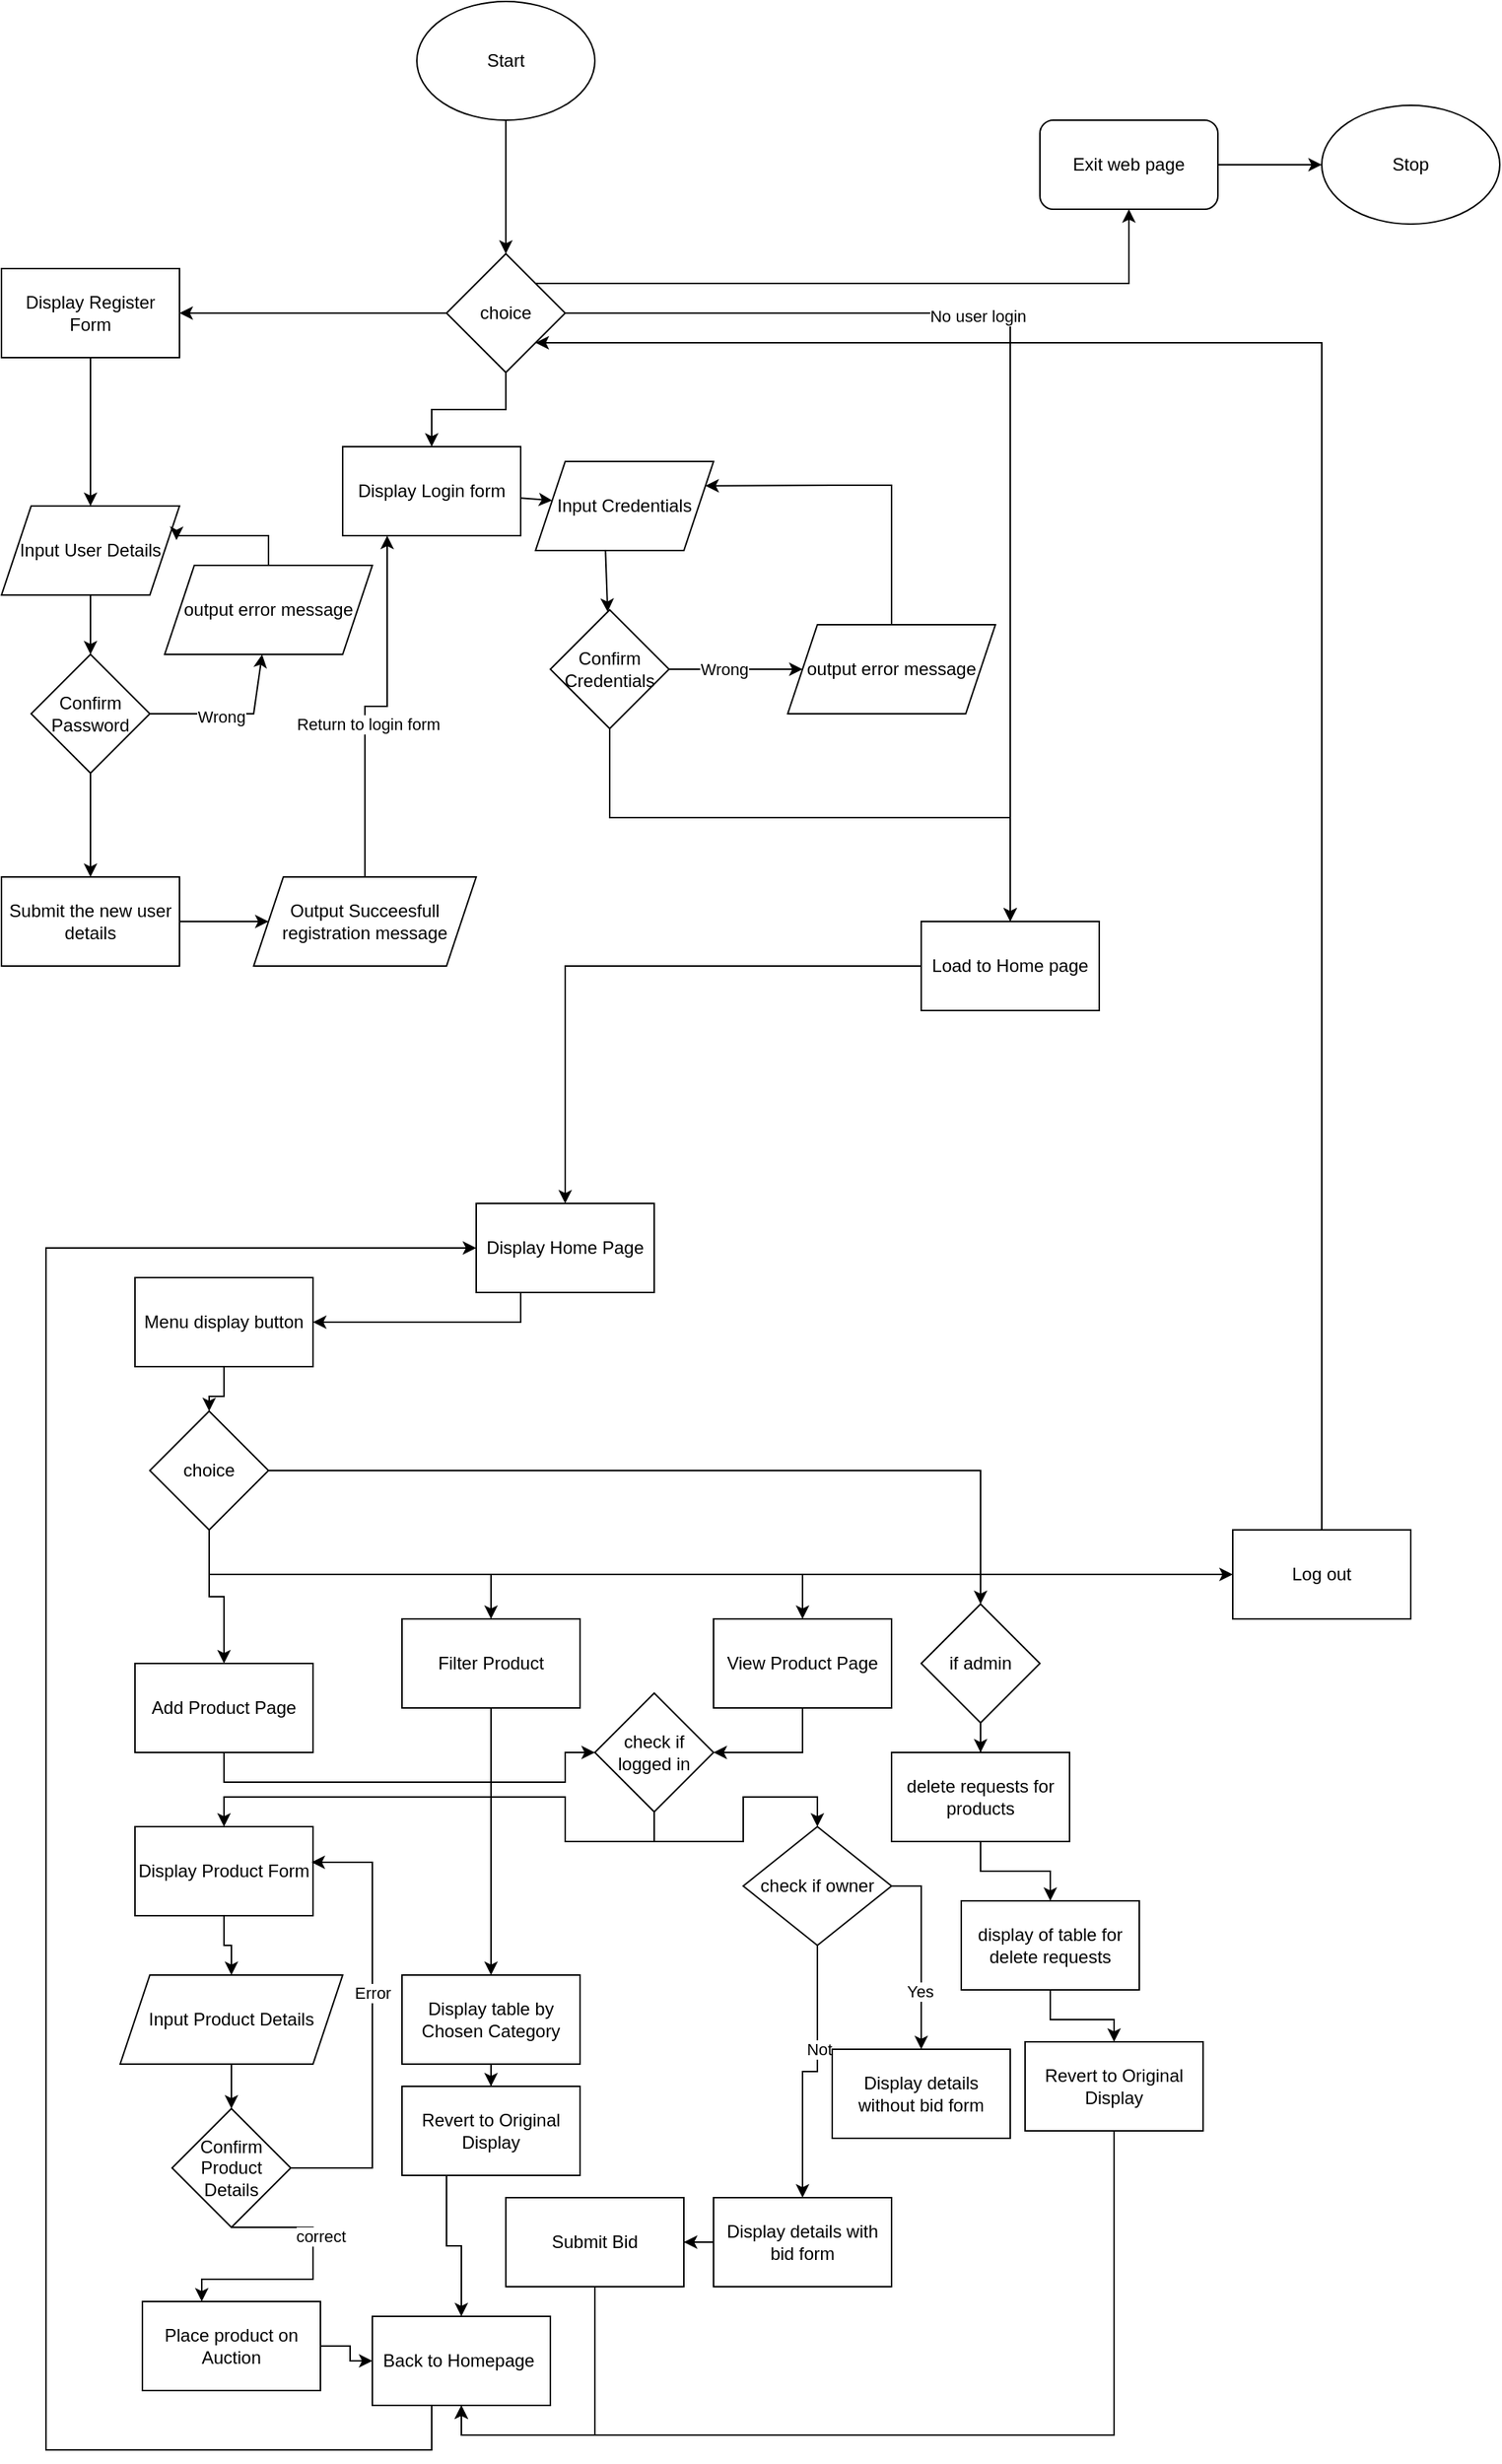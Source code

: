 <mxfile version="20.5.3" type="device"><diagram id="5DCxD7XjTuvPnf4Ruq_o" name="Page-1"><mxGraphModel dx="1304" dy="1781" grid="1" gridSize="10" guides="1" tooltips="1" connect="1" arrows="1" fold="1" page="1" pageScale="1" pageWidth="827" pageHeight="1169" math="0" shadow="0"><root><mxCell id="0"/><mxCell id="1" parent="0"/><mxCell id="v5emp8yMt-D4q9hpZf6n-45" style="edgeStyle=orthogonalEdgeStyle;rounded=0;orthogonalLoop=1;jettySize=auto;html=1;exitX=0.5;exitY=1;exitDx=0;exitDy=0;entryX=0;entryY=0.5;entryDx=0;entryDy=0;" parent="1" source="ExnltzUJ5DlaDDYqprKF-3" target="v5emp8yMt-D4q9hpZf6n-44" edge="1"><mxGeometry relative="1" as="geometry"/></mxCell><mxCell id="ExnltzUJ5DlaDDYqprKF-9" style="edgeStyle=orthogonalEdgeStyle;rounded=0;orthogonalLoop=1;jettySize=auto;html=1;exitX=0.25;exitY=1;exitDx=0;exitDy=0;entryX=1;entryY=0.5;entryDx=0;entryDy=0;" parent="1" source="v5emp8yMt-D4q9hpZf6n-1" target="ExnltzUJ5DlaDDYqprKF-2" edge="1"><mxGeometry relative="1" as="geometry"/></mxCell><mxCell id="v5emp8yMt-D4q9hpZf6n-1" value="Display Home Page" style="rounded=0;whiteSpace=wrap;html=1;fillColor=#FFFFFF;" parent="1" vertex="1"><mxGeometry x="380" y="-40" width="120" height="60" as="geometry"/></mxCell><mxCell id="9keB9CPtGMyWvXVF0KGU-46" style="edgeStyle=orthogonalEdgeStyle;rounded=0;orthogonalLoop=1;jettySize=auto;html=1;exitX=0.5;exitY=1;exitDx=0;exitDy=0;entryX=0;entryY=0.5;entryDx=0;entryDy=0;" edge="1" parent="1" source="v5emp8yMt-D4q9hpZf6n-7" target="9keB9CPtGMyWvXVF0KGU-37"><mxGeometry relative="1" as="geometry"><Array as="points"><mxPoint x="210" y="350"/><mxPoint x="440" y="350"/><mxPoint x="440" y="330"/></Array></mxGeometry></mxCell><mxCell id="v5emp8yMt-D4q9hpZf6n-7" value="Add Product Page" style="rounded=0;whiteSpace=wrap;html=1;fillColor=#FFFFFF;" parent="1" vertex="1"><mxGeometry x="150" y="270" width="120" height="60" as="geometry"/></mxCell><mxCell id="v5emp8yMt-D4q9hpZf6n-12" style="edgeStyle=orthogonalEdgeStyle;rounded=0;orthogonalLoop=1;jettySize=auto;html=1;exitX=0.5;exitY=1;exitDx=0;exitDy=0;" parent="1" source="v5emp8yMt-D4q9hpZf6n-8" target="v5emp8yMt-D4q9hpZf6n-10" edge="1"><mxGeometry relative="1" as="geometry"/></mxCell><mxCell id="v5emp8yMt-D4q9hpZf6n-8" value="Filter Product" style="rounded=0;whiteSpace=wrap;html=1;fillColor=#FFFFFF;" parent="1" vertex="1"><mxGeometry x="330" y="240" width="120" height="60" as="geometry"/></mxCell><mxCell id="9keB9CPtGMyWvXVF0KGU-45" style="edgeStyle=orthogonalEdgeStyle;rounded=0;orthogonalLoop=1;jettySize=auto;html=1;exitX=0.5;exitY=1;exitDx=0;exitDy=0;entryX=1;entryY=0.5;entryDx=0;entryDy=0;" edge="1" parent="1" source="v5emp8yMt-D4q9hpZf6n-9" target="9keB9CPtGMyWvXVF0KGU-37"><mxGeometry relative="1" as="geometry"/></mxCell><mxCell id="v5emp8yMt-D4q9hpZf6n-9" value="View Product Page" style="rounded=0;whiteSpace=wrap;html=1;fillColor=#FFFFFF;" parent="1" vertex="1"><mxGeometry x="540" y="240" width="120" height="60" as="geometry"/></mxCell><mxCell id="v5emp8yMt-D4q9hpZf6n-14" style="edgeStyle=orthogonalEdgeStyle;rounded=0;orthogonalLoop=1;jettySize=auto;html=1;exitX=0.5;exitY=1;exitDx=0;exitDy=0;" parent="1" source="v5emp8yMt-D4q9hpZf6n-10" target="v5emp8yMt-D4q9hpZf6n-13" edge="1"><mxGeometry relative="1" as="geometry"/></mxCell><mxCell id="v5emp8yMt-D4q9hpZf6n-10" value="Display table by Chosen Category" style="rounded=0;whiteSpace=wrap;html=1;fillColor=#FFFFFF;" parent="1" vertex="1"><mxGeometry x="330" y="480" width="120" height="60" as="geometry"/></mxCell><mxCell id="v5emp8yMt-D4q9hpZf6n-17" value="" style="edgeStyle=orthogonalEdgeStyle;rounded=0;orthogonalLoop=1;jettySize=auto;html=1;" parent="1" source="v5emp8yMt-D4q9hpZf6n-11" target="v5emp8yMt-D4q9hpZf6n-16" edge="1"><mxGeometry relative="1" as="geometry"/></mxCell><mxCell id="v5emp8yMt-D4q9hpZf6n-11" value="Display Product Form" style="rounded=0;whiteSpace=wrap;html=1;fillColor=#FFFFFF;" parent="1" vertex="1"><mxGeometry x="150" y="380" width="120" height="60" as="geometry"/></mxCell><mxCell id="9keB9CPtGMyWvXVF0KGU-48" style="edgeStyle=orthogonalEdgeStyle;rounded=0;orthogonalLoop=1;jettySize=auto;html=1;exitX=0.25;exitY=1;exitDx=0;exitDy=0;" edge="1" parent="1" source="v5emp8yMt-D4q9hpZf6n-13" target="v5emp8yMt-D4q9hpZf6n-28"><mxGeometry relative="1" as="geometry"/></mxCell><mxCell id="v5emp8yMt-D4q9hpZf6n-13" value="Revert to Original Display" style="rounded=0;whiteSpace=wrap;html=1;" parent="1" vertex="1"><mxGeometry x="330" y="555" width="120" height="60" as="geometry"/></mxCell><mxCell id="v5emp8yMt-D4q9hpZf6n-23" value="" style="edgeStyle=orthogonalEdgeStyle;rounded=0;orthogonalLoop=1;jettySize=auto;html=1;" parent="1" source="v5emp8yMt-D4q9hpZf6n-16" target="v5emp8yMt-D4q9hpZf6n-22" edge="1"><mxGeometry relative="1" as="geometry"/></mxCell><mxCell id="v5emp8yMt-D4q9hpZf6n-16" value="Input Product Details&lt;br&gt;" style="shape=parallelogram;perimeter=parallelogramPerimeter;whiteSpace=wrap;html=1;fixedSize=1;fillColor=#FFFFFF;rounded=0;" parent="1" vertex="1"><mxGeometry x="140" y="480" width="150" height="60" as="geometry"/></mxCell><mxCell id="v5emp8yMt-D4q9hpZf6n-24" style="edgeStyle=orthogonalEdgeStyle;rounded=0;orthogonalLoop=1;jettySize=auto;html=1;exitX=1;exitY=0.5;exitDx=0;exitDy=0;entryX=0.992;entryY=0.4;entryDx=0;entryDy=0;entryPerimeter=0;" parent="1" source="v5emp8yMt-D4q9hpZf6n-22" target="v5emp8yMt-D4q9hpZf6n-11" edge="1"><mxGeometry relative="1" as="geometry"><Array as="points"><mxPoint x="310" y="610"/><mxPoint x="310" y="404"/></Array></mxGeometry></mxCell><mxCell id="v5emp8yMt-D4q9hpZf6n-25" value="Error" style="edgeLabel;html=1;align=center;verticalAlign=middle;resizable=0;points=[];" parent="v5emp8yMt-D4q9hpZf6n-24" vertex="1" connectable="0"><mxGeometry x="0.146" relative="1" as="geometry"><mxPoint as="offset"/></mxGeometry></mxCell><mxCell id="v5emp8yMt-D4q9hpZf6n-27" style="edgeStyle=orthogonalEdgeStyle;rounded=0;orthogonalLoop=1;jettySize=auto;html=1;exitX=0.5;exitY=1;exitDx=0;exitDy=0;" parent="1" source="v5emp8yMt-D4q9hpZf6n-22" target="v5emp8yMt-D4q9hpZf6n-26" edge="1"><mxGeometry relative="1" as="geometry"><Array as="points"><mxPoint x="270" y="650"/><mxPoint x="270" y="685"/><mxPoint x="195" y="685"/></Array></mxGeometry></mxCell><mxCell id="v5emp8yMt-D4q9hpZf6n-50" value="correct" style="edgeLabel;html=1;align=center;verticalAlign=middle;resizable=0;points=[];" parent="v5emp8yMt-D4q9hpZf6n-27" vertex="1" connectable="0"><mxGeometry x="-0.1" y="5" relative="1" as="geometry"><mxPoint y="-20" as="offset"/></mxGeometry></mxCell><mxCell id="v5emp8yMt-D4q9hpZf6n-22" value="Confirm Product Details" style="rhombus;whiteSpace=wrap;html=1;fillColor=#FFFFFF;rounded=0;" parent="1" vertex="1"><mxGeometry x="175" y="570" width="80" height="80" as="geometry"/></mxCell><mxCell id="v5emp8yMt-D4q9hpZf6n-29" value="" style="edgeStyle=orthogonalEdgeStyle;rounded=0;orthogonalLoop=1;jettySize=auto;html=1;" parent="1" source="v5emp8yMt-D4q9hpZf6n-26" target="v5emp8yMt-D4q9hpZf6n-28" edge="1"><mxGeometry relative="1" as="geometry"/></mxCell><mxCell id="v5emp8yMt-D4q9hpZf6n-26" value="Place product on Auction" style="rounded=0;whiteSpace=wrap;html=1;" parent="1" vertex="1"><mxGeometry x="155" y="700" width="120" height="60" as="geometry"/></mxCell><mxCell id="v5emp8yMt-D4q9hpZf6n-30" style="edgeStyle=orthogonalEdgeStyle;rounded=0;orthogonalLoop=1;jettySize=auto;html=1;entryX=0;entryY=0.5;entryDx=0;entryDy=0;" parent="1" source="v5emp8yMt-D4q9hpZf6n-28" target="v5emp8yMt-D4q9hpZf6n-1" edge="1"><mxGeometry relative="1" as="geometry"><Array as="points"><mxPoint x="350" y="800"/><mxPoint x="90" y="800"/><mxPoint x="90" y="-10"/></Array></mxGeometry></mxCell><mxCell id="v5emp8yMt-D4q9hpZf6n-28" value="Back to Homepage&amp;nbsp;" style="whiteSpace=wrap;html=1;rounded=0;" parent="1" vertex="1"><mxGeometry x="310" y="710" width="120" height="60" as="geometry"/></mxCell><mxCell id="v5emp8yMt-D4q9hpZf6n-34" value="" style="edgeStyle=orthogonalEdgeStyle;rounded=0;orthogonalLoop=1;jettySize=auto;html=1;" parent="1" source="v5emp8yMt-D4q9hpZf6n-31" target="v5emp8yMt-D4q9hpZf6n-33" edge="1"><mxGeometry relative="1" as="geometry"/></mxCell><mxCell id="v5emp8yMt-D4q9hpZf6n-39" value="Not" style="edgeLabel;html=1;align=center;verticalAlign=middle;resizable=0;points=[];" parent="v5emp8yMt-D4q9hpZf6n-34" vertex="1" connectable="0"><mxGeometry x="-0.222" y="1" relative="1" as="geometry"><mxPoint as="offset"/></mxGeometry></mxCell><mxCell id="v5emp8yMt-D4q9hpZf6n-38" value="" style="edgeStyle=orthogonalEdgeStyle;rounded=0;orthogonalLoop=1;jettySize=auto;html=1;exitX=1;exitY=0.5;exitDx=0;exitDy=0;" parent="1" source="v5emp8yMt-D4q9hpZf6n-31" target="v5emp8yMt-D4q9hpZf6n-37" edge="1"><mxGeometry relative="1" as="geometry"/></mxCell><mxCell id="v5emp8yMt-D4q9hpZf6n-40" value="Yes" style="edgeLabel;html=1;align=center;verticalAlign=middle;resizable=0;points=[];" parent="v5emp8yMt-D4q9hpZf6n-38" vertex="1" connectable="0"><mxGeometry x="0.392" y="-1" relative="1" as="geometry"><mxPoint as="offset"/></mxGeometry></mxCell><mxCell id="v5emp8yMt-D4q9hpZf6n-31" value="check if owner&lt;br&gt;" style="rhombus;whiteSpace=wrap;html=1;fillColor=#FFFFFF;rounded=0;" parent="1" vertex="1"><mxGeometry x="560" y="380" width="100" height="80" as="geometry"/></mxCell><mxCell id="v5emp8yMt-D4q9hpZf6n-42" value="" style="edgeStyle=orthogonalEdgeStyle;rounded=0;orthogonalLoop=1;jettySize=auto;html=1;" parent="1" source="v5emp8yMt-D4q9hpZf6n-33" target="v5emp8yMt-D4q9hpZf6n-41" edge="1"><mxGeometry relative="1" as="geometry"/></mxCell><mxCell id="v5emp8yMt-D4q9hpZf6n-33" value="Display details with bid form" style="whiteSpace=wrap;html=1;fillColor=#FFFFFF;rounded=0;" parent="1" vertex="1"><mxGeometry x="540" y="630" width="120" height="60" as="geometry"/></mxCell><mxCell id="v5emp8yMt-D4q9hpZf6n-37" value="Display details without bid form" style="whiteSpace=wrap;html=1;fillColor=#FFFFFF;rounded=0;" parent="1" vertex="1"><mxGeometry x="620" y="530" width="120" height="60" as="geometry"/></mxCell><mxCell id="v5emp8yMt-D4q9hpZf6n-43" style="edgeStyle=orthogonalEdgeStyle;rounded=0;orthogonalLoop=1;jettySize=auto;html=1;exitX=0.5;exitY=1;exitDx=0;exitDy=0;entryX=0.5;entryY=1;entryDx=0;entryDy=0;" parent="1" source="v5emp8yMt-D4q9hpZf6n-41" target="v5emp8yMt-D4q9hpZf6n-28" edge="1"><mxGeometry relative="1" as="geometry"/></mxCell><mxCell id="v5emp8yMt-D4q9hpZf6n-41" value="Submit Bid" style="whiteSpace=wrap;html=1;fillColor=#FFFFFF;rounded=0;" parent="1" vertex="1"><mxGeometry x="400" y="630" width="120" height="60" as="geometry"/></mxCell><mxCell id="9keB9CPtGMyWvXVF0KGU-51" style="edgeStyle=orthogonalEdgeStyle;rounded=0;orthogonalLoop=1;jettySize=auto;html=1;exitX=0.5;exitY=0;exitDx=0;exitDy=0;entryX=1;entryY=1;entryDx=0;entryDy=0;" edge="1" parent="1" source="v5emp8yMt-D4q9hpZf6n-44" target="9keB9CPtGMyWvXVF0KGU-6"><mxGeometry relative="1" as="geometry"><Array as="points"><mxPoint x="950" y="-620"/></Array></mxGeometry></mxCell><mxCell id="v5emp8yMt-D4q9hpZf6n-44" value="Log out" style="rounded=0;whiteSpace=wrap;html=1;fillColor=#FFFFFF;" parent="1" vertex="1"><mxGeometry x="890" y="180" width="120" height="60" as="geometry"/></mxCell><mxCell id="ExnltzUJ5DlaDDYqprKF-4" style="edgeStyle=orthogonalEdgeStyle;rounded=0;orthogonalLoop=1;jettySize=auto;html=1;exitX=0.5;exitY=1;exitDx=0;exitDy=0;" parent="1" source="ExnltzUJ5DlaDDYqprKF-2" target="ExnltzUJ5DlaDDYqprKF-3" edge="1"><mxGeometry relative="1" as="geometry"/></mxCell><mxCell id="ExnltzUJ5DlaDDYqprKF-2" value="Menu display button" style="rounded=0;whiteSpace=wrap;html=1;" parent="1" vertex="1"><mxGeometry x="150" y="10" width="120" height="60" as="geometry"/></mxCell><mxCell id="ExnltzUJ5DlaDDYqprKF-5" style="edgeStyle=orthogonalEdgeStyle;rounded=0;orthogonalLoop=1;jettySize=auto;html=1;exitX=0.5;exitY=1;exitDx=0;exitDy=0;entryX=0.5;entryY=0;entryDx=0;entryDy=0;" parent="1" source="ExnltzUJ5DlaDDYqprKF-3" target="v5emp8yMt-D4q9hpZf6n-7" edge="1"><mxGeometry relative="1" as="geometry"/></mxCell><mxCell id="ExnltzUJ5DlaDDYqprKF-6" style="edgeStyle=orthogonalEdgeStyle;rounded=0;orthogonalLoop=1;jettySize=auto;html=1;exitX=0.5;exitY=1;exitDx=0;exitDy=0;" parent="1" source="ExnltzUJ5DlaDDYqprKF-3" target="v5emp8yMt-D4q9hpZf6n-8" edge="1"><mxGeometry relative="1" as="geometry"/></mxCell><mxCell id="ExnltzUJ5DlaDDYqprKF-8" style="edgeStyle=orthogonalEdgeStyle;rounded=0;orthogonalLoop=1;jettySize=auto;html=1;exitX=0.5;exitY=1;exitDx=0;exitDy=0;" parent="1" source="ExnltzUJ5DlaDDYqprKF-3" target="v5emp8yMt-D4q9hpZf6n-9" edge="1"><mxGeometry relative="1" as="geometry"/></mxCell><mxCell id="ExnltzUJ5DlaDDYqprKF-11" style="edgeStyle=orthogonalEdgeStyle;rounded=0;orthogonalLoop=1;jettySize=auto;html=1;exitX=1;exitY=0.5;exitDx=0;exitDy=0;" parent="1" source="ExnltzUJ5DlaDDYqprKF-3" target="ExnltzUJ5DlaDDYqprKF-10" edge="1"><mxGeometry relative="1" as="geometry"/></mxCell><mxCell id="ExnltzUJ5DlaDDYqprKF-3" value="choice" style="rhombus;whiteSpace=wrap;html=1;" parent="1" vertex="1"><mxGeometry x="160" y="100" width="80" height="80" as="geometry"/></mxCell><mxCell id="ExnltzUJ5DlaDDYqprKF-13" style="edgeStyle=orthogonalEdgeStyle;rounded=0;orthogonalLoop=1;jettySize=auto;html=1;exitX=0.5;exitY=1;exitDx=0;exitDy=0;" parent="1" source="ExnltzUJ5DlaDDYqprKF-10" target="ExnltzUJ5DlaDDYqprKF-12" edge="1"><mxGeometry relative="1" as="geometry"/></mxCell><mxCell id="ExnltzUJ5DlaDDYqprKF-10" value="if admin" style="rhombus;whiteSpace=wrap;html=1;" parent="1" vertex="1"><mxGeometry x="680" y="230" width="80" height="80" as="geometry"/></mxCell><mxCell id="ExnltzUJ5DlaDDYqprKF-16" style="edgeStyle=orthogonalEdgeStyle;rounded=0;orthogonalLoop=1;jettySize=auto;html=1;exitX=0.5;exitY=1;exitDx=0;exitDy=0;" parent="1" source="ExnltzUJ5DlaDDYqprKF-12" target="ExnltzUJ5DlaDDYqprKF-15" edge="1"><mxGeometry relative="1" as="geometry"/></mxCell><mxCell id="ExnltzUJ5DlaDDYqprKF-12" value="delete requests for products" style="rounded=0;whiteSpace=wrap;html=1;" parent="1" vertex="1"><mxGeometry x="660" y="330" width="120" height="60" as="geometry"/></mxCell><mxCell id="ExnltzUJ5DlaDDYqprKF-18" style="edgeStyle=orthogonalEdgeStyle;rounded=0;orthogonalLoop=1;jettySize=auto;html=1;exitX=0.5;exitY=1;exitDx=0;exitDy=0;" parent="1" source="ExnltzUJ5DlaDDYqprKF-15" target="ExnltzUJ5DlaDDYqprKF-17" edge="1"><mxGeometry relative="1" as="geometry"/></mxCell><mxCell id="ExnltzUJ5DlaDDYqprKF-15" value="display of table for delete requests" style="rounded=0;whiteSpace=wrap;html=1;" parent="1" vertex="1"><mxGeometry x="707" y="430" width="120" height="60" as="geometry"/></mxCell><mxCell id="9keB9CPtGMyWvXVF0KGU-49" style="edgeStyle=orthogonalEdgeStyle;rounded=0;orthogonalLoop=1;jettySize=auto;html=1;exitX=0.5;exitY=1;exitDx=0;exitDy=0;entryX=0.5;entryY=1;entryDx=0;entryDy=0;" edge="1" parent="1" source="ExnltzUJ5DlaDDYqprKF-17" target="v5emp8yMt-D4q9hpZf6n-28"><mxGeometry relative="1" as="geometry"><Array as="points"><mxPoint x="810" y="790"/><mxPoint x="370" y="790"/></Array></mxGeometry></mxCell><mxCell id="ExnltzUJ5DlaDDYqprKF-17" value="Revert to Original Display" style="rounded=0;whiteSpace=wrap;html=1;" parent="1" vertex="1"><mxGeometry x="750" y="525" width="120" height="60" as="geometry"/></mxCell><mxCell id="9keB9CPtGMyWvXVF0KGU-2" value="" style="endArrow=classic;html=1;rounded=0;" edge="1" parent="1" source="9keB9CPtGMyWvXVF0KGU-61" target="9keB9CPtGMyWvXVF0KGU-6"><mxGeometry width="50" height="50" relative="1" as="geometry"><mxPoint x="400.0" y="-740" as="sourcePoint"/><mxPoint x="400" y="-580" as="targetPoint"/></mxGeometry></mxCell><mxCell id="9keB9CPtGMyWvXVF0KGU-3" value="" style="edgeStyle=orthogonalEdgeStyle;rounded=0;orthogonalLoop=1;jettySize=auto;html=1;" edge="1" parent="1" source="9keB9CPtGMyWvXVF0KGU-6" target="9keB9CPtGMyWvXVF0KGU-7"><mxGeometry relative="1" as="geometry"/></mxCell><mxCell id="9keB9CPtGMyWvXVF0KGU-4" style="edgeStyle=orthogonalEdgeStyle;rounded=0;orthogonalLoop=1;jettySize=auto;html=1;exitX=1;exitY=0.5;exitDx=0;exitDy=0;" edge="1" parent="1" source="9keB9CPtGMyWvXVF0KGU-6" target="9keB9CPtGMyWvXVF0KGU-32"><mxGeometry relative="1" as="geometry"><mxPoint x="560" y="-640" as="targetPoint"/></mxGeometry></mxCell><mxCell id="9keB9CPtGMyWvXVF0KGU-5" value="No user login" style="edgeLabel;html=1;align=center;verticalAlign=middle;resizable=0;points=[];" vertex="1" connectable="0" parent="9keB9CPtGMyWvXVF0KGU-4"><mxGeometry x="-0.217" y="-2" relative="1" as="geometry"><mxPoint as="offset"/></mxGeometry></mxCell><mxCell id="9keB9CPtGMyWvXVF0KGU-55" style="edgeStyle=orthogonalEdgeStyle;rounded=0;orthogonalLoop=1;jettySize=auto;html=1;exitX=1;exitY=0;exitDx=0;exitDy=0;" edge="1" parent="1" source="9keB9CPtGMyWvXVF0KGU-6" target="9keB9CPtGMyWvXVF0KGU-56"><mxGeometry relative="1" as="geometry"><mxPoint x="810.059" y="-709.941" as="targetPoint"/></mxGeometry></mxCell><mxCell id="9keB9CPtGMyWvXVF0KGU-6" value="choice" style="rhombus;whiteSpace=wrap;html=1;" vertex="1" parent="1"><mxGeometry x="360" y="-680" width="80" height="80" as="geometry"/></mxCell><mxCell id="9keB9CPtGMyWvXVF0KGU-7" value="Display Login form" style="whiteSpace=wrap;html=1;" vertex="1" parent="1"><mxGeometry x="290" y="-550" width="120" height="60" as="geometry"/></mxCell><mxCell id="9keB9CPtGMyWvXVF0KGU-8" value="Input Credentials" style="shape=parallelogram;perimeter=parallelogramPerimeter;whiteSpace=wrap;html=1;fixedSize=1;" vertex="1" parent="1"><mxGeometry x="420" y="-540" width="120" height="60" as="geometry"/></mxCell><mxCell id="9keB9CPtGMyWvXVF0KGU-9" value="" style="endArrow=classic;html=1;rounded=0;" edge="1" parent="1" source="9keB9CPtGMyWvXVF0KGU-7" target="9keB9CPtGMyWvXVF0KGU-8"><mxGeometry width="50" height="50" relative="1" as="geometry"><mxPoint x="540" y="-560" as="sourcePoint"/><mxPoint x="590" y="-610" as="targetPoint"/></mxGeometry></mxCell><mxCell id="9keB9CPtGMyWvXVF0KGU-10" value="" style="endArrow=classic;html=1;rounded=0;exitX=0.393;exitY=1.003;exitDx=0;exitDy=0;exitPerimeter=0;" edge="1" parent="1" source="9keB9CPtGMyWvXVF0KGU-8" target="9keB9CPtGMyWvXVF0KGU-13"><mxGeometry width="50" height="50" relative="1" as="geometry"><mxPoint x="540" y="-430" as="sourcePoint"/><mxPoint x="540" y="-340" as="targetPoint"/></mxGeometry></mxCell><mxCell id="9keB9CPtGMyWvXVF0KGU-11" value="" style="edgeStyle=orthogonalEdgeStyle;rounded=0;orthogonalLoop=1;jettySize=auto;html=1;entryX=0;entryY=0.5;entryDx=0;entryDy=0;" edge="1" parent="1" source="9keB9CPtGMyWvXVF0KGU-13" target="9keB9CPtGMyWvXVF0KGU-14"><mxGeometry relative="1" as="geometry"><mxPoint x="640" y="-300" as="targetPoint"/></mxGeometry></mxCell><mxCell id="9keB9CPtGMyWvXVF0KGU-12" value="Wrong" style="edgeLabel;html=1;align=center;verticalAlign=middle;resizable=0;points=[];" vertex="1" connectable="0" parent="9keB9CPtGMyWvXVF0KGU-11"><mxGeometry x="0.34" y="3" relative="1" as="geometry"><mxPoint x="-24" y="3" as="offset"/></mxGeometry></mxCell><mxCell id="9keB9CPtGMyWvXVF0KGU-13" value="Confirm Credentials" style="rhombus;whiteSpace=wrap;html=1;" vertex="1" parent="1"><mxGeometry x="430" y="-440" width="80" height="80" as="geometry"/></mxCell><mxCell id="9keB9CPtGMyWvXVF0KGU-14" value="output error message" style="shape=parallelogram;perimeter=parallelogramPerimeter;whiteSpace=wrap;html=1;fixedSize=1;" vertex="1" parent="1"><mxGeometry x="590" y="-430" width="140" height="60" as="geometry"/></mxCell><mxCell id="9keB9CPtGMyWvXVF0KGU-15" value="" style="endArrow=classic;html=1;rounded=0;entryX=1;entryY=0.25;entryDx=0;entryDy=0;" edge="1" parent="1" source="9keB9CPtGMyWvXVF0KGU-14" target="9keB9CPtGMyWvXVF0KGU-8"><mxGeometry width="50" height="50" relative="1" as="geometry"><mxPoint x="540" y="-440" as="sourcePoint"/><mxPoint x="550" y="-480" as="targetPoint"/><Array as="points"><mxPoint x="660" y="-524"/><mxPoint x="620" y="-524"/></Array></mxGeometry></mxCell><mxCell id="9keB9CPtGMyWvXVF0KGU-16" value="Display Register Form" style="whiteSpace=wrap;html=1;" vertex="1" parent="1"><mxGeometry x="60" y="-670" width="120" height="60" as="geometry"/></mxCell><mxCell id="9keB9CPtGMyWvXVF0KGU-17" value="" style="endArrow=classic;html=1;rounded=0;exitX=0;exitY=0.5;exitDx=0;exitDy=0;entryX=1;entryY=0.5;entryDx=0;entryDy=0;" edge="1" parent="1" source="9keB9CPtGMyWvXVF0KGU-6" target="9keB9CPtGMyWvXVF0KGU-16"><mxGeometry width="50" height="50" relative="1" as="geometry"><mxPoint x="560" y="-340" as="sourcePoint"/><mxPoint x="610" y="-390" as="targetPoint"/></mxGeometry></mxCell><mxCell id="9keB9CPtGMyWvXVF0KGU-18" value="" style="endArrow=classic;html=1;rounded=0;exitX=0.5;exitY=1;exitDx=0;exitDy=0;" edge="1" parent="1" source="9keB9CPtGMyWvXVF0KGU-16" target="9keB9CPtGMyWvXVF0KGU-20"><mxGeometry width="50" height="50" relative="1" as="geometry"><mxPoint x="560" y="-350" as="sourcePoint"/><mxPoint x="250" y="-460" as="targetPoint"/></mxGeometry></mxCell><mxCell id="9keB9CPtGMyWvXVF0KGU-19" value="" style="edgeStyle=orthogonalEdgeStyle;rounded=0;orthogonalLoop=1;jettySize=auto;html=1;" edge="1" parent="1" source="9keB9CPtGMyWvXVF0KGU-20" target="9keB9CPtGMyWvXVF0KGU-22"><mxGeometry relative="1" as="geometry"/></mxCell><mxCell id="9keB9CPtGMyWvXVF0KGU-20" value="Input User Details" style="shape=parallelogram;perimeter=parallelogramPerimeter;whiteSpace=wrap;html=1;fixedSize=1;" vertex="1" parent="1"><mxGeometry x="60" y="-510" width="120" height="60" as="geometry"/></mxCell><mxCell id="9keB9CPtGMyWvXVF0KGU-21" value="" style="edgeStyle=orthogonalEdgeStyle;rounded=0;orthogonalLoop=1;jettySize=auto;html=1;" edge="1" parent="1" source="9keB9CPtGMyWvXVF0KGU-22" target="9keB9CPtGMyWvXVF0KGU-27"><mxGeometry relative="1" as="geometry"/></mxCell><mxCell id="9keB9CPtGMyWvXVF0KGU-22" value="Confirm Password" style="rhombus;whiteSpace=wrap;html=1;" vertex="1" parent="1"><mxGeometry x="80" y="-410" width="80" height="80" as="geometry"/></mxCell><mxCell id="9keB9CPtGMyWvXVF0KGU-23" value="" style="endArrow=classic;html=1;rounded=0;exitX=1;exitY=0.5;exitDx=0;exitDy=0;" edge="1" parent="1" source="9keB9CPtGMyWvXVF0KGU-22" target="9keB9CPtGMyWvXVF0KGU-34"><mxGeometry width="50" height="50" relative="1" as="geometry"><mxPoint x="560" y="-350" as="sourcePoint"/><mxPoint x="120" y="-550" as="targetPoint"/><Array as="points"><mxPoint x="230" y="-370"/></Array></mxGeometry></mxCell><mxCell id="9keB9CPtGMyWvXVF0KGU-24" value="No" style="edgeLabel;html=1;align=center;verticalAlign=middle;resizable=0;points=[];" vertex="1" connectable="0" parent="9keB9CPtGMyWvXVF0KGU-23"><mxGeometry x="-0.173" y="-1" relative="1" as="geometry"><mxPoint x="-71" y="146" as="offset"/></mxGeometry></mxCell><mxCell id="9keB9CPtGMyWvXVF0KGU-25" value="Wrong" style="edgeLabel;html=1;align=center;verticalAlign=middle;resizable=0;points=[];" vertex="1" connectable="0" parent="9keB9CPtGMyWvXVF0KGU-23"><mxGeometry x="-0.131" y="-2" relative="1" as="geometry"><mxPoint as="offset"/></mxGeometry></mxCell><mxCell id="9keB9CPtGMyWvXVF0KGU-26" value="" style="edgeStyle=orthogonalEdgeStyle;rounded=0;orthogonalLoop=1;jettySize=auto;html=1;" edge="1" parent="1" source="9keB9CPtGMyWvXVF0KGU-27" target="9keB9CPtGMyWvXVF0KGU-30"><mxGeometry relative="1" as="geometry"/></mxCell><mxCell id="9keB9CPtGMyWvXVF0KGU-27" value="Submit the new user details" style="whiteSpace=wrap;html=1;" vertex="1" parent="1"><mxGeometry x="60" y="-260" width="120" height="60" as="geometry"/></mxCell><mxCell id="9keB9CPtGMyWvXVF0KGU-28" style="edgeStyle=orthogonalEdgeStyle;rounded=0;orthogonalLoop=1;jettySize=auto;html=1;entryX=0.25;entryY=1;entryDx=0;entryDy=0;" edge="1" parent="1" source="9keB9CPtGMyWvXVF0KGU-30" target="9keB9CPtGMyWvXVF0KGU-7"><mxGeometry relative="1" as="geometry"><mxPoint x="470" y="-540" as="targetPoint"/></mxGeometry></mxCell><mxCell id="9keB9CPtGMyWvXVF0KGU-29" value="Return to login form" style="edgeLabel;html=1;align=center;verticalAlign=middle;resizable=0;points=[];" vertex="1" connectable="0" parent="9keB9CPtGMyWvXVF0KGU-28"><mxGeometry x="-0.156" y="-2" relative="1" as="geometry"><mxPoint as="offset"/></mxGeometry></mxCell><mxCell id="9keB9CPtGMyWvXVF0KGU-30" value="Output Succeesfull registration message&lt;br&gt;" style="shape=parallelogram;perimeter=parallelogramPerimeter;whiteSpace=wrap;html=1;fixedSize=1;" vertex="1" parent="1"><mxGeometry x="230" y="-260" width="150" height="60" as="geometry"/></mxCell><mxCell id="9keB9CPtGMyWvXVF0KGU-31" value="" style="endArrow=classic;html=1;rounded=0;exitX=0.5;exitY=1;exitDx=0;exitDy=0;" edge="1" parent="1" source="9keB9CPtGMyWvXVF0KGU-13" target="9keB9CPtGMyWvXVF0KGU-32"><mxGeometry width="50" height="50" relative="1" as="geometry"><mxPoint x="560" y="-370" as="sourcePoint"/><mxPoint x="660" y="-220" as="targetPoint"/><Array as="points"><mxPoint x="470" y="-300"/><mxPoint x="740" y="-300"/></Array></mxGeometry></mxCell><mxCell id="9keB9CPtGMyWvXVF0KGU-35" style="edgeStyle=orthogonalEdgeStyle;rounded=0;orthogonalLoop=1;jettySize=auto;html=1;exitX=0;exitY=0.5;exitDx=0;exitDy=0;" edge="1" parent="1" source="9keB9CPtGMyWvXVF0KGU-32" target="v5emp8yMt-D4q9hpZf6n-1"><mxGeometry relative="1" as="geometry"/></mxCell><mxCell id="9keB9CPtGMyWvXVF0KGU-32" value="Load to Home page" style="rounded=0;whiteSpace=wrap;html=1;" vertex="1" parent="1"><mxGeometry x="680" y="-230" width="120" height="60" as="geometry"/></mxCell><mxCell id="9keB9CPtGMyWvXVF0KGU-33" style="edgeStyle=orthogonalEdgeStyle;rounded=0;orthogonalLoop=1;jettySize=auto;html=1;exitX=0.5;exitY=0;exitDx=0;exitDy=0;entryX=0.983;entryY=0.383;entryDx=0;entryDy=0;entryPerimeter=0;" edge="1" parent="1" source="9keB9CPtGMyWvXVF0KGU-34" target="9keB9CPtGMyWvXVF0KGU-20"><mxGeometry relative="1" as="geometry"/></mxCell><mxCell id="9keB9CPtGMyWvXVF0KGU-34" value="output error message" style="shape=parallelogram;perimeter=parallelogramPerimeter;whiteSpace=wrap;html=1;fixedSize=1;" vertex="1" parent="1"><mxGeometry x="170" y="-470" width="140" height="60" as="geometry"/></mxCell><mxCell id="9keB9CPtGMyWvXVF0KGU-44" style="edgeStyle=orthogonalEdgeStyle;rounded=0;orthogonalLoop=1;jettySize=auto;html=1;exitX=0.5;exitY=1;exitDx=0;exitDy=0;entryX=0.5;entryY=0;entryDx=0;entryDy=0;" edge="1" parent="1" source="9keB9CPtGMyWvXVF0KGU-37" target="v5emp8yMt-D4q9hpZf6n-31"><mxGeometry relative="1" as="geometry"/></mxCell><mxCell id="9keB9CPtGMyWvXVF0KGU-47" style="edgeStyle=orthogonalEdgeStyle;rounded=0;orthogonalLoop=1;jettySize=auto;html=1;exitX=0.5;exitY=1;exitDx=0;exitDy=0;" edge="1" parent="1" source="9keB9CPtGMyWvXVF0KGU-37" target="v5emp8yMt-D4q9hpZf6n-11"><mxGeometry relative="1" as="geometry"><Array as="points"><mxPoint x="500" y="390"/><mxPoint x="440" y="390"/><mxPoint x="440" y="360"/><mxPoint x="210" y="360"/></Array></mxGeometry></mxCell><mxCell id="9keB9CPtGMyWvXVF0KGU-37" value="check if logged in" style="rhombus;whiteSpace=wrap;html=1;" vertex="1" parent="1"><mxGeometry x="460" y="290" width="80" height="80" as="geometry"/></mxCell><mxCell id="9keB9CPtGMyWvXVF0KGU-63" style="edgeStyle=orthogonalEdgeStyle;rounded=0;orthogonalLoop=1;jettySize=auto;html=1;exitX=1;exitY=0.5;exitDx=0;exitDy=0;" edge="1" parent="1" source="9keB9CPtGMyWvXVF0KGU-56" target="9keB9CPtGMyWvXVF0KGU-62"><mxGeometry relative="1" as="geometry"/></mxCell><mxCell id="9keB9CPtGMyWvXVF0KGU-56" value="Exit web page" style="rounded=1;whiteSpace=wrap;html=1;" vertex="1" parent="1"><mxGeometry x="760" y="-770" width="120" height="60" as="geometry"/></mxCell><mxCell id="9keB9CPtGMyWvXVF0KGU-61" value="Start" style="ellipse;whiteSpace=wrap;html=1;" vertex="1" parent="1"><mxGeometry x="340" y="-850" width="120" height="80" as="geometry"/></mxCell><mxCell id="9keB9CPtGMyWvXVF0KGU-62" value="Stop" style="ellipse;whiteSpace=wrap;html=1;" vertex="1" parent="1"><mxGeometry x="950" y="-780" width="120" height="80" as="geometry"/></mxCell></root></mxGraphModel></diagram></mxfile>